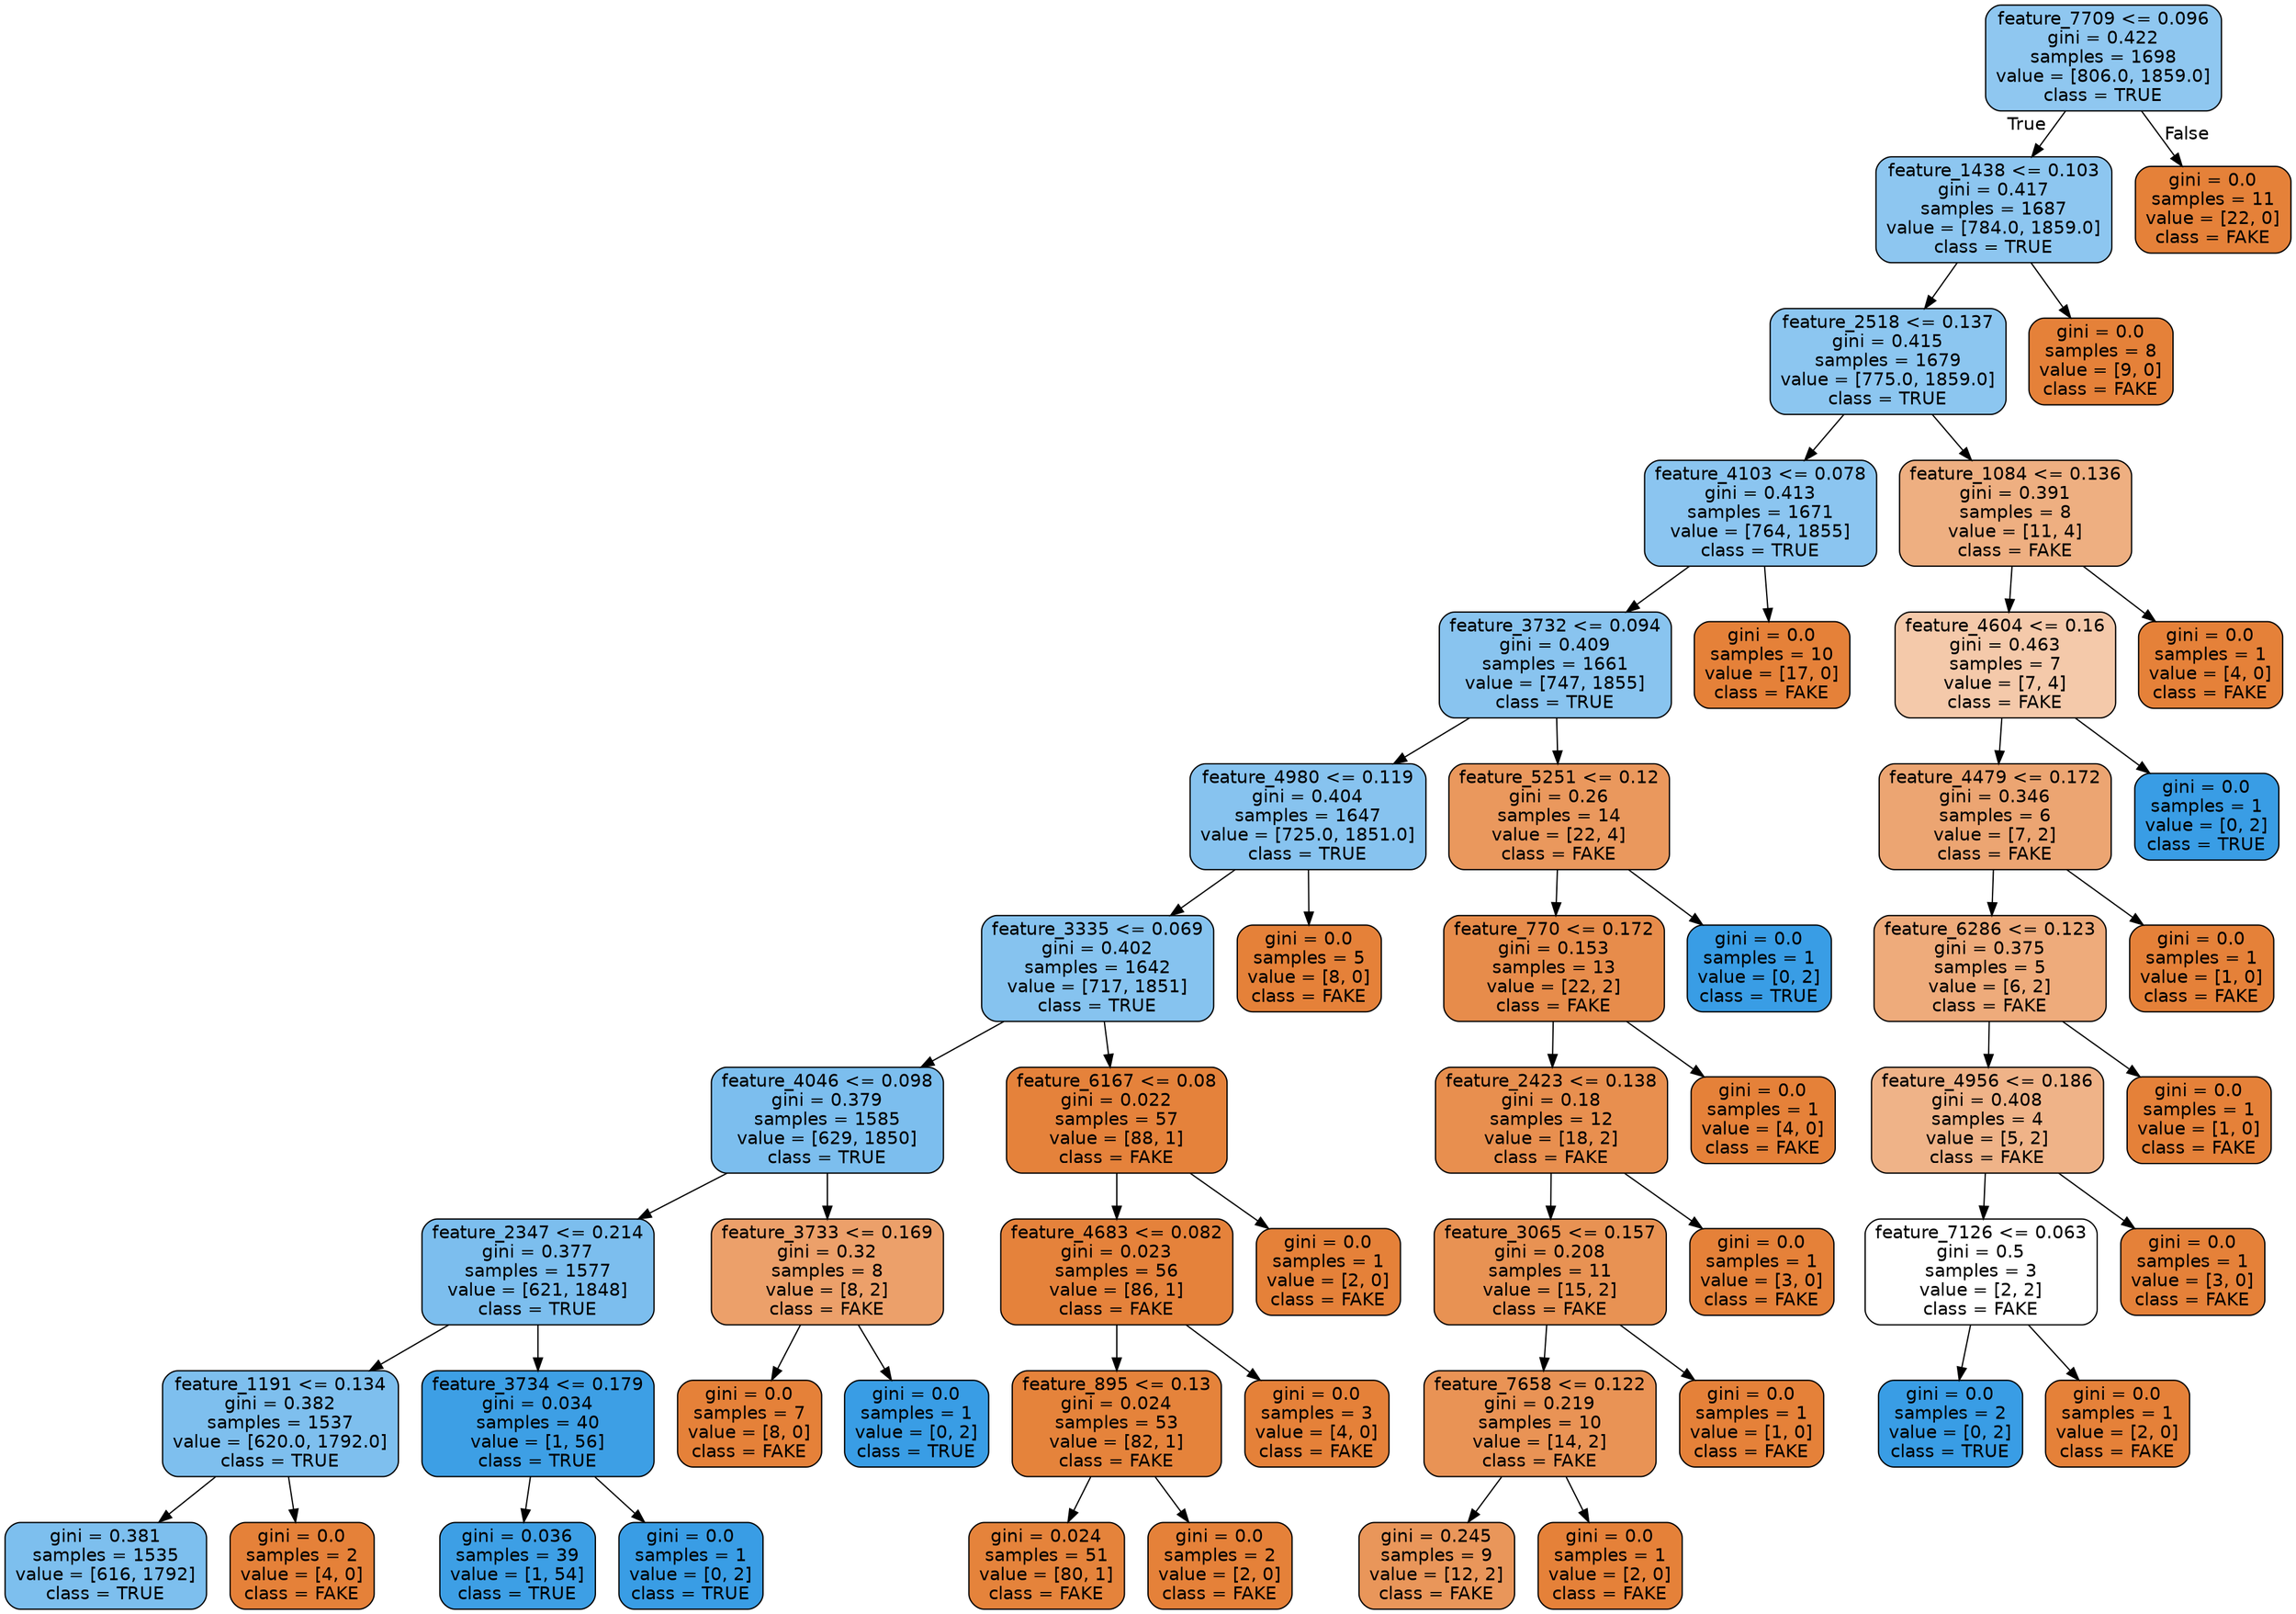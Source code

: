 digraph Tree {
node [shape=box, style="filled, rounded", color="black", fontname="helvetica"] ;
edge [fontname="helvetica"] ;
0 [label="feature_7709 <= 0.096\ngini = 0.422\nsamples = 1698\nvalue = [806.0, 1859.0]\nclass = TRUE", fillcolor="#8fc7f0"] ;
1 [label="feature_1438 <= 0.103\ngini = 0.417\nsamples = 1687\nvalue = [784.0, 1859.0]\nclass = TRUE", fillcolor="#8dc6f0"] ;
0 -> 1 [labeldistance=2.5, labelangle=45, headlabel="True"] ;
2 [label="feature_2518 <= 0.137\ngini = 0.415\nsamples = 1679\nvalue = [775.0, 1859.0]\nclass = TRUE", fillcolor="#8cc6f0"] ;
1 -> 2 ;
3 [label="feature_4103 <= 0.078\ngini = 0.413\nsamples = 1671\nvalue = [764, 1855]\nclass = TRUE", fillcolor="#8bc5f0"] ;
2 -> 3 ;
4 [label="feature_3732 <= 0.094\ngini = 0.409\nsamples = 1661\nvalue = [747, 1855]\nclass = TRUE", fillcolor="#89c4ef"] ;
3 -> 4 ;
5 [label="feature_4980 <= 0.119\ngini = 0.404\nsamples = 1647\nvalue = [725.0, 1851.0]\nclass = TRUE", fillcolor="#87c3ef"] ;
4 -> 5 ;
6 [label="feature_3335 <= 0.069\ngini = 0.402\nsamples = 1642\nvalue = [717, 1851]\nclass = TRUE", fillcolor="#86c3ef"] ;
5 -> 6 ;
7 [label="feature_4046 <= 0.098\ngini = 0.379\nsamples = 1585\nvalue = [629, 1850]\nclass = TRUE", fillcolor="#7cbeee"] ;
6 -> 7 ;
8 [label="feature_2347 <= 0.214\ngini = 0.377\nsamples = 1577\nvalue = [621, 1848]\nclass = TRUE", fillcolor="#7cbeee"] ;
7 -> 8 ;
9 [label="feature_1191 <= 0.134\ngini = 0.382\nsamples = 1537\nvalue = [620.0, 1792.0]\nclass = TRUE", fillcolor="#7ebfee"] ;
8 -> 9 ;
10 [label="gini = 0.381\nsamples = 1535\nvalue = [616, 1792]\nclass = TRUE", fillcolor="#7dbfee"] ;
9 -> 10 ;
11 [label="gini = 0.0\nsamples = 2\nvalue = [4, 0]\nclass = FAKE", fillcolor="#e58139"] ;
9 -> 11 ;
12 [label="feature_3734 <= 0.179\ngini = 0.034\nsamples = 40\nvalue = [1, 56]\nclass = TRUE", fillcolor="#3d9fe5"] ;
8 -> 12 ;
13 [label="gini = 0.036\nsamples = 39\nvalue = [1, 54]\nclass = TRUE", fillcolor="#3d9fe5"] ;
12 -> 13 ;
14 [label="gini = 0.0\nsamples = 1\nvalue = [0, 2]\nclass = TRUE", fillcolor="#399de5"] ;
12 -> 14 ;
15 [label="feature_3733 <= 0.169\ngini = 0.32\nsamples = 8\nvalue = [8, 2]\nclass = FAKE", fillcolor="#eca06a"] ;
7 -> 15 ;
16 [label="gini = 0.0\nsamples = 7\nvalue = [8, 0]\nclass = FAKE", fillcolor="#e58139"] ;
15 -> 16 ;
17 [label="gini = 0.0\nsamples = 1\nvalue = [0, 2]\nclass = TRUE", fillcolor="#399de5"] ;
15 -> 17 ;
18 [label="feature_6167 <= 0.08\ngini = 0.022\nsamples = 57\nvalue = [88, 1]\nclass = FAKE", fillcolor="#e5823b"] ;
6 -> 18 ;
19 [label="feature_4683 <= 0.082\ngini = 0.023\nsamples = 56\nvalue = [86, 1]\nclass = FAKE", fillcolor="#e5823b"] ;
18 -> 19 ;
20 [label="feature_895 <= 0.13\ngini = 0.024\nsamples = 53\nvalue = [82, 1]\nclass = FAKE", fillcolor="#e5833b"] ;
19 -> 20 ;
21 [label="gini = 0.024\nsamples = 51\nvalue = [80, 1]\nclass = FAKE", fillcolor="#e5833b"] ;
20 -> 21 ;
22 [label="gini = 0.0\nsamples = 2\nvalue = [2, 0]\nclass = FAKE", fillcolor="#e58139"] ;
20 -> 22 ;
23 [label="gini = 0.0\nsamples = 3\nvalue = [4, 0]\nclass = FAKE", fillcolor="#e58139"] ;
19 -> 23 ;
24 [label="gini = 0.0\nsamples = 1\nvalue = [2, 0]\nclass = FAKE", fillcolor="#e58139"] ;
18 -> 24 ;
25 [label="gini = 0.0\nsamples = 5\nvalue = [8, 0]\nclass = FAKE", fillcolor="#e58139"] ;
5 -> 25 ;
26 [label="feature_5251 <= 0.12\ngini = 0.26\nsamples = 14\nvalue = [22, 4]\nclass = FAKE", fillcolor="#ea985d"] ;
4 -> 26 ;
27 [label="feature_770 <= 0.172\ngini = 0.153\nsamples = 13\nvalue = [22, 2]\nclass = FAKE", fillcolor="#e78c4b"] ;
26 -> 27 ;
28 [label="feature_2423 <= 0.138\ngini = 0.18\nsamples = 12\nvalue = [18, 2]\nclass = FAKE", fillcolor="#e88f4f"] ;
27 -> 28 ;
29 [label="feature_3065 <= 0.157\ngini = 0.208\nsamples = 11\nvalue = [15, 2]\nclass = FAKE", fillcolor="#e89253"] ;
28 -> 29 ;
30 [label="feature_7658 <= 0.122\ngini = 0.219\nsamples = 10\nvalue = [14, 2]\nclass = FAKE", fillcolor="#e99355"] ;
29 -> 30 ;
31 [label="gini = 0.245\nsamples = 9\nvalue = [12, 2]\nclass = FAKE", fillcolor="#e9965a"] ;
30 -> 31 ;
32 [label="gini = 0.0\nsamples = 1\nvalue = [2, 0]\nclass = FAKE", fillcolor="#e58139"] ;
30 -> 32 ;
33 [label="gini = 0.0\nsamples = 1\nvalue = [1, 0]\nclass = FAKE", fillcolor="#e58139"] ;
29 -> 33 ;
34 [label="gini = 0.0\nsamples = 1\nvalue = [3, 0]\nclass = FAKE", fillcolor="#e58139"] ;
28 -> 34 ;
35 [label="gini = 0.0\nsamples = 1\nvalue = [4, 0]\nclass = FAKE", fillcolor="#e58139"] ;
27 -> 35 ;
36 [label="gini = 0.0\nsamples = 1\nvalue = [0, 2]\nclass = TRUE", fillcolor="#399de5"] ;
26 -> 36 ;
37 [label="gini = 0.0\nsamples = 10\nvalue = [17, 0]\nclass = FAKE", fillcolor="#e58139"] ;
3 -> 37 ;
38 [label="feature_1084 <= 0.136\ngini = 0.391\nsamples = 8\nvalue = [11, 4]\nclass = FAKE", fillcolor="#eeaf81"] ;
2 -> 38 ;
39 [label="feature_4604 <= 0.16\ngini = 0.463\nsamples = 7\nvalue = [7, 4]\nclass = FAKE", fillcolor="#f4c9aa"] ;
38 -> 39 ;
40 [label="feature_4479 <= 0.172\ngini = 0.346\nsamples = 6\nvalue = [7, 2]\nclass = FAKE", fillcolor="#eca572"] ;
39 -> 40 ;
41 [label="feature_6286 <= 0.123\ngini = 0.375\nsamples = 5\nvalue = [6, 2]\nclass = FAKE", fillcolor="#eeab7b"] ;
40 -> 41 ;
42 [label="feature_4956 <= 0.186\ngini = 0.408\nsamples = 4\nvalue = [5, 2]\nclass = FAKE", fillcolor="#efb388"] ;
41 -> 42 ;
43 [label="feature_7126 <= 0.063\ngini = 0.5\nsamples = 3\nvalue = [2, 2]\nclass = FAKE", fillcolor="#ffffff"] ;
42 -> 43 ;
44 [label="gini = 0.0\nsamples = 2\nvalue = [0, 2]\nclass = TRUE", fillcolor="#399de5"] ;
43 -> 44 ;
45 [label="gini = 0.0\nsamples = 1\nvalue = [2, 0]\nclass = FAKE", fillcolor="#e58139"] ;
43 -> 45 ;
46 [label="gini = 0.0\nsamples = 1\nvalue = [3, 0]\nclass = FAKE", fillcolor="#e58139"] ;
42 -> 46 ;
47 [label="gini = 0.0\nsamples = 1\nvalue = [1, 0]\nclass = FAKE", fillcolor="#e58139"] ;
41 -> 47 ;
48 [label="gini = 0.0\nsamples = 1\nvalue = [1, 0]\nclass = FAKE", fillcolor="#e58139"] ;
40 -> 48 ;
49 [label="gini = 0.0\nsamples = 1\nvalue = [0, 2]\nclass = TRUE", fillcolor="#399de5"] ;
39 -> 49 ;
50 [label="gini = 0.0\nsamples = 1\nvalue = [4, 0]\nclass = FAKE", fillcolor="#e58139"] ;
38 -> 50 ;
51 [label="gini = 0.0\nsamples = 8\nvalue = [9, 0]\nclass = FAKE", fillcolor="#e58139"] ;
1 -> 51 ;
52 [label="gini = 0.0\nsamples = 11\nvalue = [22, 0]\nclass = FAKE", fillcolor="#e58139"] ;
0 -> 52 [labeldistance=2.5, labelangle=-45, headlabel="False"] ;
}